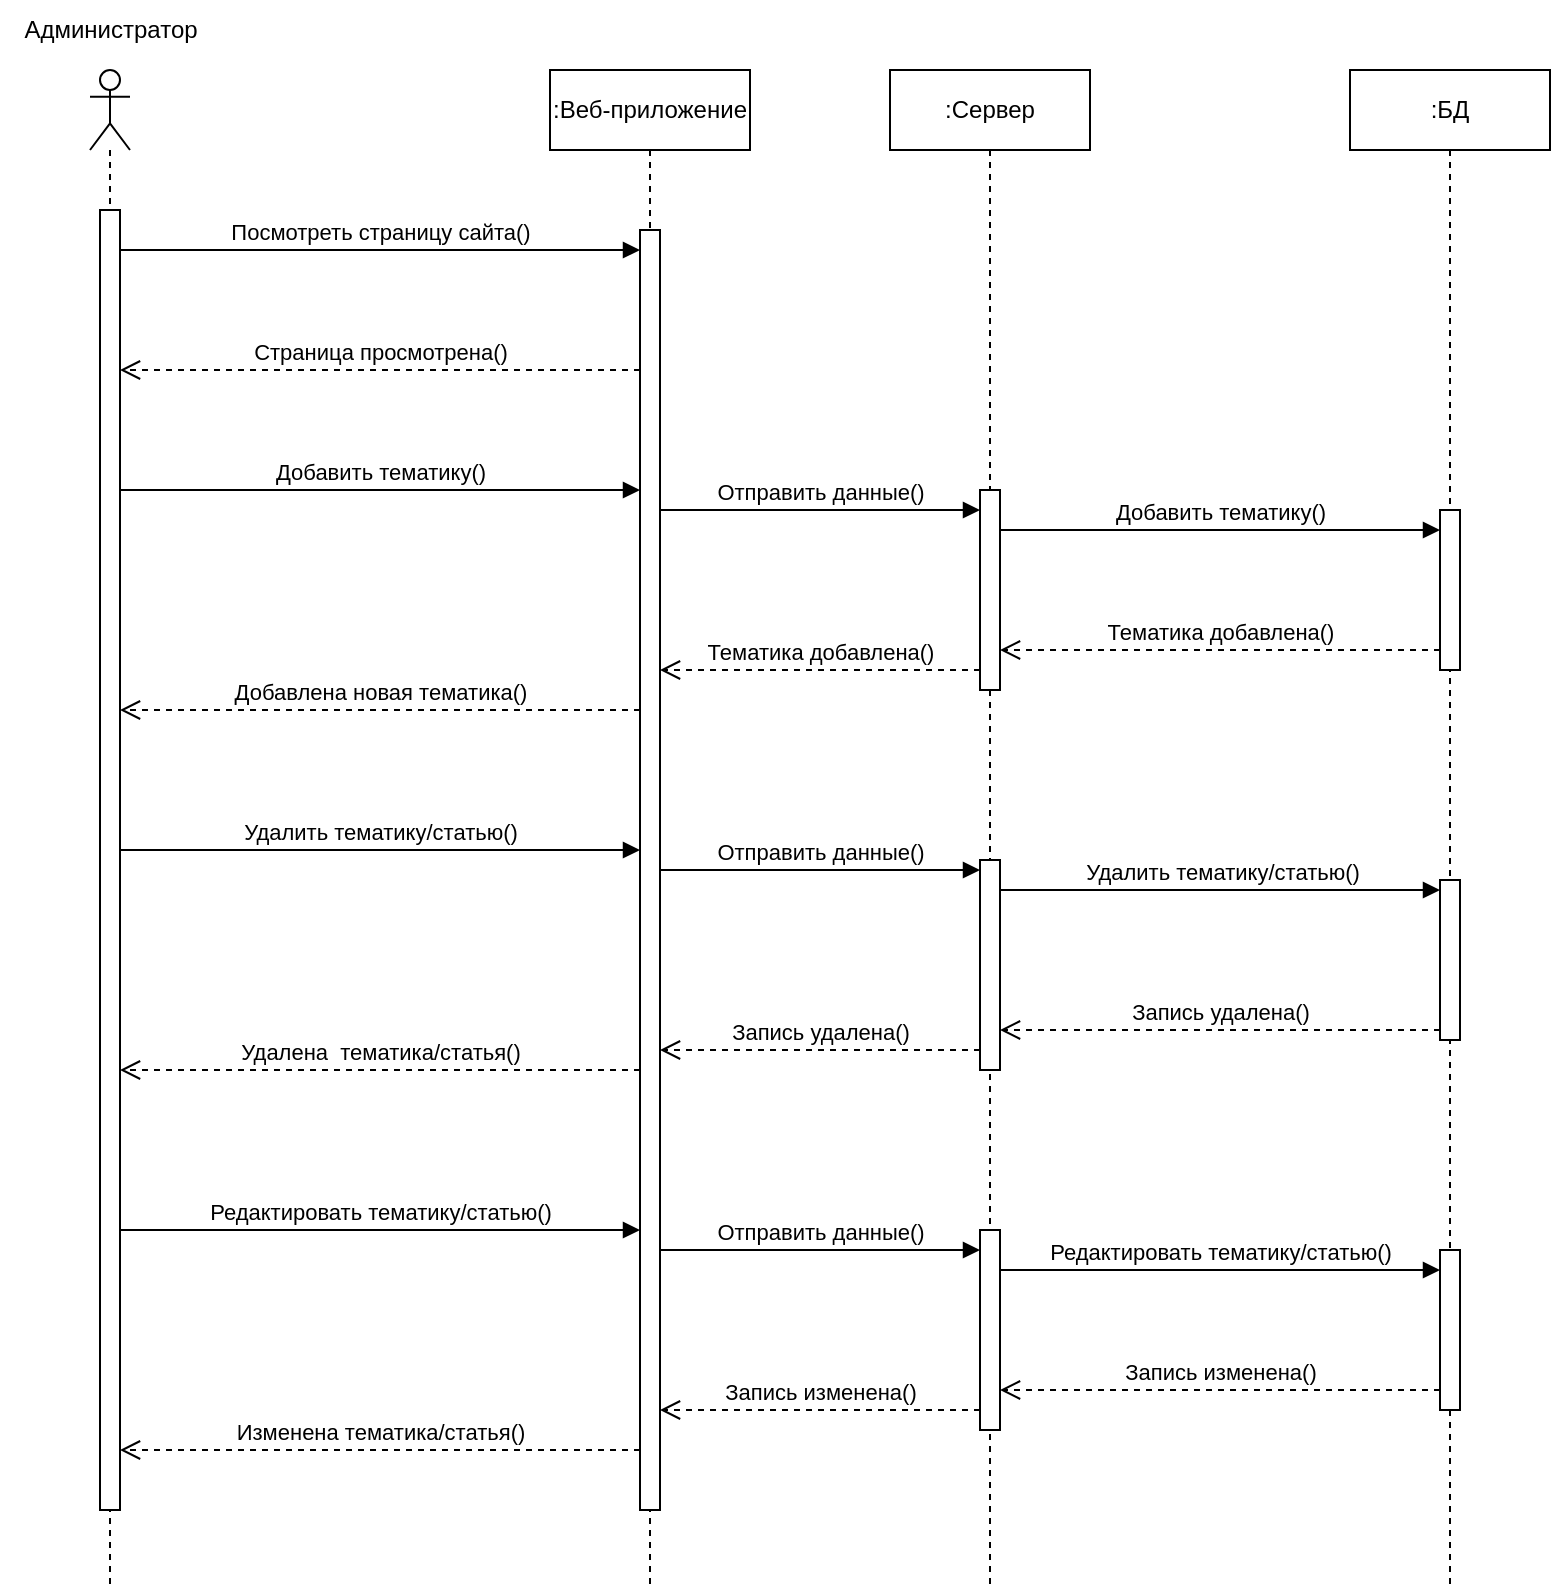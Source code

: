 <mxfile version="21.3.4" type="device">
  <diagram name="Страница 1" id="z0OcaysPYcjso5X3FhD-">
    <mxGraphModel dx="1050" dy="577" grid="1" gridSize="10" guides="1" tooltips="1" connect="1" arrows="1" fold="1" page="1" pageScale="1" pageWidth="827" pageHeight="1169" math="0" shadow="0">
      <root>
        <mxCell id="0" />
        <mxCell id="1" parent="0" />
        <mxCell id="fzwZUEE2fW5QMdkN8k67-1" value="" style="shape=umlLifeline;perimeter=lifelinePerimeter;whiteSpace=wrap;html=1;container=1;dropTarget=0;collapsible=0;recursiveResize=0;outlineConnect=0;portConstraint=eastwest;newEdgeStyle={&quot;edgeStyle&quot;:&quot;elbowEdgeStyle&quot;,&quot;elbow&quot;:&quot;vertical&quot;,&quot;curved&quot;:0,&quot;rounded&quot;:0};participant=umlActor;size=40;" parent="1" vertex="1">
          <mxGeometry x="280" y="150" width="20" height="760" as="geometry" />
        </mxCell>
        <mxCell id="fzwZUEE2fW5QMdkN8k67-35" value="" style="html=1;points=[];perimeter=orthogonalPerimeter;outlineConnect=0;targetShapes=umlLifeline;portConstraint=eastwest;newEdgeStyle={&quot;edgeStyle&quot;:&quot;elbowEdgeStyle&quot;,&quot;elbow&quot;:&quot;vertical&quot;,&quot;curved&quot;:0,&quot;rounded&quot;:0};" parent="fzwZUEE2fW5QMdkN8k67-1" vertex="1">
          <mxGeometry x="5" y="70" width="10" height="650" as="geometry" />
        </mxCell>
        <mxCell id="fzwZUEE2fW5QMdkN8k67-3" value="Администратор" style="text;html=1;align=center;verticalAlign=middle;resizable=0;points=[];autosize=1;strokeColor=none;fillColor=none;" parent="1" vertex="1">
          <mxGeometry x="235" y="115" width="110" height="30" as="geometry" />
        </mxCell>
        <mxCell id="fzwZUEE2fW5QMdkN8k67-4" value=":Веб-приложение" style="shape=umlLifeline;perimeter=lifelinePerimeter;whiteSpace=wrap;html=1;container=1;dropTarget=0;collapsible=0;recursiveResize=0;outlineConnect=0;portConstraint=eastwest;newEdgeStyle={&quot;edgeStyle&quot;:&quot;elbowEdgeStyle&quot;,&quot;elbow&quot;:&quot;vertical&quot;,&quot;curved&quot;:0,&quot;rounded&quot;:0};" parent="1" vertex="1">
          <mxGeometry x="510" y="150" width="100" height="760" as="geometry" />
        </mxCell>
        <mxCell id="fzwZUEE2fW5QMdkN8k67-32" value="" style="html=1;points=[];perimeter=orthogonalPerimeter;outlineConnect=0;targetShapes=umlLifeline;portConstraint=eastwest;newEdgeStyle={&quot;edgeStyle&quot;:&quot;elbowEdgeStyle&quot;,&quot;elbow&quot;:&quot;vertical&quot;,&quot;curved&quot;:0,&quot;rounded&quot;:0};" parent="fzwZUEE2fW5QMdkN8k67-4" vertex="1">
          <mxGeometry x="45" y="80" width="10" height="640" as="geometry" />
        </mxCell>
        <mxCell id="fzwZUEE2fW5QMdkN8k67-8" value=":Сервер" style="shape=umlLifeline;perimeter=lifelinePerimeter;whiteSpace=wrap;html=1;container=1;dropTarget=0;collapsible=0;recursiveResize=0;outlineConnect=0;portConstraint=eastwest;newEdgeStyle={&quot;edgeStyle&quot;:&quot;elbowEdgeStyle&quot;,&quot;elbow&quot;:&quot;vertical&quot;,&quot;curved&quot;:0,&quot;rounded&quot;:0};" parent="1" vertex="1">
          <mxGeometry x="680" y="150" width="100" height="760" as="geometry" />
        </mxCell>
        <mxCell id="fzwZUEE2fW5QMdkN8k67-39" value="" style="html=1;points=[];perimeter=orthogonalPerimeter;outlineConnect=0;targetShapes=umlLifeline;portConstraint=eastwest;newEdgeStyle={&quot;edgeStyle&quot;:&quot;elbowEdgeStyle&quot;,&quot;elbow&quot;:&quot;vertical&quot;,&quot;curved&quot;:0,&quot;rounded&quot;:0};" parent="fzwZUEE2fW5QMdkN8k67-8" vertex="1">
          <mxGeometry x="45" y="210" width="10" height="100" as="geometry" />
        </mxCell>
        <mxCell id="fzwZUEE2fW5QMdkN8k67-50" value="" style="html=1;points=[];perimeter=orthogonalPerimeter;outlineConnect=0;targetShapes=umlLifeline;portConstraint=eastwest;newEdgeStyle={&quot;edgeStyle&quot;:&quot;elbowEdgeStyle&quot;,&quot;elbow&quot;:&quot;vertical&quot;,&quot;curved&quot;:0,&quot;rounded&quot;:0};" parent="fzwZUEE2fW5QMdkN8k67-8" vertex="1">
          <mxGeometry x="45" y="395" width="10" height="105" as="geometry" />
        </mxCell>
        <mxCell id="fzwZUEE2fW5QMdkN8k67-70" value="" style="html=1;points=[];perimeter=orthogonalPerimeter;outlineConnect=0;targetShapes=umlLifeline;portConstraint=eastwest;newEdgeStyle={&quot;edgeStyle&quot;:&quot;elbowEdgeStyle&quot;,&quot;elbow&quot;:&quot;vertical&quot;,&quot;curved&quot;:0,&quot;rounded&quot;:0};" parent="fzwZUEE2fW5QMdkN8k67-8" vertex="1">
          <mxGeometry x="45" y="580" width="10" height="100" as="geometry" />
        </mxCell>
        <mxCell id="fzwZUEE2fW5QMdkN8k67-11" value=":БД" style="shape=umlLifeline;perimeter=lifelinePerimeter;whiteSpace=wrap;html=1;container=1;dropTarget=0;collapsible=0;recursiveResize=0;outlineConnect=0;portConstraint=eastwest;newEdgeStyle={&quot;edgeStyle&quot;:&quot;elbowEdgeStyle&quot;,&quot;elbow&quot;:&quot;vertical&quot;,&quot;curved&quot;:0,&quot;rounded&quot;:0};" parent="1" vertex="1">
          <mxGeometry x="910" y="150" width="100" height="760" as="geometry" />
        </mxCell>
        <mxCell id="fzwZUEE2fW5QMdkN8k67-42" value="" style="html=1;points=[];perimeter=orthogonalPerimeter;outlineConnect=0;targetShapes=umlLifeline;portConstraint=eastwest;newEdgeStyle={&quot;edgeStyle&quot;:&quot;elbowEdgeStyle&quot;,&quot;elbow&quot;:&quot;vertical&quot;,&quot;curved&quot;:0,&quot;rounded&quot;:0};" parent="fzwZUEE2fW5QMdkN8k67-11" vertex="1">
          <mxGeometry x="45" y="220" width="10" height="80" as="geometry" />
        </mxCell>
        <mxCell id="fzwZUEE2fW5QMdkN8k67-53" value="" style="html=1;points=[];perimeter=orthogonalPerimeter;outlineConnect=0;targetShapes=umlLifeline;portConstraint=eastwest;newEdgeStyle={&quot;edgeStyle&quot;:&quot;elbowEdgeStyle&quot;,&quot;elbow&quot;:&quot;vertical&quot;,&quot;curved&quot;:0,&quot;rounded&quot;:0};" parent="fzwZUEE2fW5QMdkN8k67-11" vertex="1">
          <mxGeometry x="45" y="405" width="10" height="80" as="geometry" />
        </mxCell>
        <mxCell id="fzwZUEE2fW5QMdkN8k67-73" value="" style="html=1;points=[];perimeter=orthogonalPerimeter;outlineConnect=0;targetShapes=umlLifeline;portConstraint=eastwest;newEdgeStyle={&quot;edgeStyle&quot;:&quot;elbowEdgeStyle&quot;,&quot;elbow&quot;:&quot;vertical&quot;,&quot;curved&quot;:0,&quot;rounded&quot;:0};" parent="fzwZUEE2fW5QMdkN8k67-11" vertex="1">
          <mxGeometry x="45" y="590" width="10" height="80" as="geometry" />
        </mxCell>
        <mxCell id="fzwZUEE2fW5QMdkN8k67-33" value="Посмотреть страницу сайта()" style="html=1;verticalAlign=bottom;endArrow=block;edgeStyle=elbowEdgeStyle;elbow=vertical;curved=0;rounded=0;" parent="1" source="fzwZUEE2fW5QMdkN8k67-35" target="fzwZUEE2fW5QMdkN8k67-32" edge="1">
          <mxGeometry relative="1" as="geometry">
            <mxPoint x="389" y="230" as="sourcePoint" />
            <Array as="points">
              <mxPoint x="330" y="240" />
            </Array>
          </mxGeometry>
        </mxCell>
        <mxCell id="fzwZUEE2fW5QMdkN8k67-34" value="Страница просмотрена()" style="html=1;verticalAlign=bottom;endArrow=open;dashed=1;endSize=8;edgeStyle=elbowEdgeStyle;elbow=vertical;curved=0;rounded=0;" parent="1" source="fzwZUEE2fW5QMdkN8k67-32" target="fzwZUEE2fW5QMdkN8k67-35" edge="1">
          <mxGeometry relative="1" as="geometry">
            <mxPoint x="389" y="305" as="targetPoint" />
            <Array as="points">
              <mxPoint x="330" y="300" />
            </Array>
          </mxGeometry>
        </mxCell>
        <mxCell id="fzwZUEE2fW5QMdkN8k67-37" value="Добавить тематику()" style="html=1;verticalAlign=bottom;endArrow=block;edgeStyle=elbowEdgeStyle;elbow=vertical;curved=0;rounded=0;" parent="1" source="fzwZUEE2fW5QMdkN8k67-35" edge="1">
          <mxGeometry relative="1" as="geometry">
            <mxPoint x="389" y="350" as="sourcePoint" />
            <mxPoint x="555" y="360" as="targetPoint" />
            <Array as="points">
              <mxPoint x="330" y="360" />
            </Array>
            <mxPoint as="offset" />
          </mxGeometry>
        </mxCell>
        <mxCell id="fzwZUEE2fW5QMdkN8k67-38" value="Добавлена новая тематика()" style="html=1;verticalAlign=bottom;endArrow=open;dashed=1;endSize=8;edgeStyle=elbowEdgeStyle;elbow=vertical;curved=0;rounded=0;" parent="1" target="fzwZUEE2fW5QMdkN8k67-35" edge="1">
          <mxGeometry relative="1" as="geometry">
            <mxPoint x="389" y="425" as="targetPoint" />
            <mxPoint x="555" y="470" as="sourcePoint" />
            <Array as="points">
              <mxPoint x="380" y="470" />
              <mxPoint x="470" y="440" />
              <mxPoint x="330" y="420" />
            </Array>
          </mxGeometry>
        </mxCell>
        <mxCell id="fzwZUEE2fW5QMdkN8k67-40" value="Отправить данные()" style="html=1;verticalAlign=bottom;endArrow=block;edgeStyle=elbowEdgeStyle;elbow=vertical;curved=0;rounded=0;" parent="1" target="fzwZUEE2fW5QMdkN8k67-39" edge="1">
          <mxGeometry relative="1" as="geometry">
            <mxPoint x="565" y="370" as="sourcePoint" />
            <Array as="points">
              <mxPoint x="570" y="370" />
            </Array>
          </mxGeometry>
        </mxCell>
        <mxCell id="fzwZUEE2fW5QMdkN8k67-41" value="Тематика добавлена()" style="html=1;verticalAlign=bottom;endArrow=open;dashed=1;endSize=8;edgeStyle=elbowEdgeStyle;elbow=vertical;curved=0;rounded=0;" parent="1" source="fzwZUEE2fW5QMdkN8k67-39" edge="1">
          <mxGeometry relative="1" as="geometry">
            <mxPoint x="565" y="450" as="targetPoint" />
            <Array as="points">
              <mxPoint x="660" y="450" />
              <mxPoint x="560" y="430" />
            </Array>
          </mxGeometry>
        </mxCell>
        <mxCell id="fzwZUEE2fW5QMdkN8k67-43" value="Добавить тематику()" style="html=1;verticalAlign=bottom;endArrow=block;edgeStyle=elbowEdgeStyle;elbow=vertical;curved=0;rounded=0;" parent="1" source="fzwZUEE2fW5QMdkN8k67-39" target="fzwZUEE2fW5QMdkN8k67-42" edge="1">
          <mxGeometry relative="1" as="geometry">
            <mxPoint x="795" y="370" as="sourcePoint" />
            <Array as="points">
              <mxPoint x="770" y="380" />
              <mxPoint x="740" y="370" />
            </Array>
          </mxGeometry>
        </mxCell>
        <mxCell id="fzwZUEE2fW5QMdkN8k67-44" value="Тематика добавлена()" style="html=1;verticalAlign=bottom;endArrow=open;dashed=1;endSize=8;edgeStyle=elbowEdgeStyle;elbow=vertical;curved=0;rounded=0;" parent="1" source="fzwZUEE2fW5QMdkN8k67-42" target="fzwZUEE2fW5QMdkN8k67-39" edge="1">
          <mxGeometry x="0.005" relative="1" as="geometry">
            <mxPoint x="875" y="445" as="targetPoint" />
            <Array as="points">
              <mxPoint x="790" y="440" />
            </Array>
            <mxPoint as="offset" />
          </mxGeometry>
        </mxCell>
        <mxCell id="fzwZUEE2fW5QMdkN8k67-48" value="Удалить тематику/статью()" style="html=1;verticalAlign=bottom;endArrow=block;edgeStyle=elbowEdgeStyle;elbow=vertical;curved=0;rounded=0;" parent="1" source="fzwZUEE2fW5QMdkN8k67-35" edge="1">
          <mxGeometry relative="1" as="geometry">
            <mxPoint x="485" y="530" as="sourcePoint" />
            <mxPoint x="555" y="540" as="targetPoint" />
            <Array as="points">
              <mxPoint x="350" y="540" />
            </Array>
          </mxGeometry>
        </mxCell>
        <mxCell id="fzwZUEE2fW5QMdkN8k67-49" value="Удалена&amp;nbsp; тематика/статья()" style="html=1;verticalAlign=bottom;endArrow=open;dashed=1;endSize=8;edgeStyle=elbowEdgeStyle;elbow=vertical;curved=0;rounded=0;" parent="1" target="fzwZUEE2fW5QMdkN8k67-35" edge="1">
          <mxGeometry relative="1" as="geometry">
            <mxPoint x="485" y="605" as="targetPoint" />
            <mxPoint x="555" y="650" as="sourcePoint" />
            <Array as="points">
              <mxPoint x="480" y="650" />
              <mxPoint x="510" y="620" />
              <mxPoint x="370" y="600" />
            </Array>
          </mxGeometry>
        </mxCell>
        <mxCell id="fzwZUEE2fW5QMdkN8k67-51" value="Отправить данные()" style="html=1;verticalAlign=bottom;endArrow=block;edgeStyle=elbowEdgeStyle;elbow=vertical;curved=0;rounded=0;" parent="1" target="fzwZUEE2fW5QMdkN8k67-50" edge="1">
          <mxGeometry relative="1" as="geometry">
            <mxPoint x="565" y="550" as="sourcePoint" />
            <Array as="points">
              <mxPoint x="600" y="550" />
            </Array>
          </mxGeometry>
        </mxCell>
        <mxCell id="fzwZUEE2fW5QMdkN8k67-52" value="Запись удалена()" style="html=1;verticalAlign=bottom;endArrow=open;dashed=1;endSize=8;edgeStyle=elbowEdgeStyle;elbow=vertical;curved=0;rounded=0;" parent="1" source="fzwZUEE2fW5QMdkN8k67-50" edge="1">
          <mxGeometry relative="1" as="geometry">
            <mxPoint x="565" y="640" as="targetPoint" />
            <Array as="points">
              <mxPoint x="620" y="640" />
              <mxPoint x="600" y="620" />
            </Array>
          </mxGeometry>
        </mxCell>
        <mxCell id="fzwZUEE2fW5QMdkN8k67-54" value="Удалить&amp;nbsp;тематику/статью()" style="html=1;verticalAlign=bottom;endArrow=block;edgeStyle=elbowEdgeStyle;elbow=vertical;curved=0;rounded=0;" parent="1" source="fzwZUEE2fW5QMdkN8k67-50" target="fzwZUEE2fW5QMdkN8k67-53" edge="1">
          <mxGeometry x="0.005" relative="1" as="geometry">
            <mxPoint x="885" y="555" as="sourcePoint" />
            <Array as="points">
              <mxPoint x="780" y="560" />
            </Array>
            <mxPoint as="offset" />
          </mxGeometry>
        </mxCell>
        <mxCell id="fzwZUEE2fW5QMdkN8k67-55" value="Запись удалена()" style="html=1;verticalAlign=bottom;endArrow=open;dashed=1;endSize=8;edgeStyle=elbowEdgeStyle;elbow=vertical;curved=0;rounded=0;" parent="1" source="fzwZUEE2fW5QMdkN8k67-53" target="fzwZUEE2fW5QMdkN8k67-50" edge="1">
          <mxGeometry relative="1" as="geometry">
            <mxPoint x="885" y="630" as="targetPoint" />
            <Array as="points">
              <mxPoint x="800" y="630" />
            </Array>
          </mxGeometry>
        </mxCell>
        <mxCell id="fzwZUEE2fW5QMdkN8k67-69" value="Редактировать тематику/статью()" style="html=1;verticalAlign=bottom;endArrow=block;edgeStyle=elbowEdgeStyle;elbow=vertical;curved=0;rounded=0;" parent="1" source="fzwZUEE2fW5QMdkN8k67-35" target="fzwZUEE2fW5QMdkN8k67-32" edge="1">
          <mxGeometry width="80" relative="1" as="geometry">
            <mxPoint x="410" y="890" as="sourcePoint" />
            <mxPoint x="490" y="890" as="targetPoint" />
            <Array as="points">
              <mxPoint x="460" y="730" />
              <mxPoint x="480" y="870" />
            </Array>
          </mxGeometry>
        </mxCell>
        <mxCell id="fzwZUEE2fW5QMdkN8k67-71" value="Отправить данные()" style="html=1;verticalAlign=bottom;endArrow=block;edgeStyle=elbowEdgeStyle;elbow=vertical;curved=0;rounded=0;" parent="1" source="fzwZUEE2fW5QMdkN8k67-32" target="fzwZUEE2fW5QMdkN8k67-70" edge="1">
          <mxGeometry relative="1" as="geometry">
            <mxPoint x="655" y="890" as="sourcePoint" />
            <Array as="points">
              <mxPoint x="650" y="740" />
              <mxPoint x="600" y="900" />
            </Array>
          </mxGeometry>
        </mxCell>
        <mxCell id="fzwZUEE2fW5QMdkN8k67-72" value="Запись изменена()" style="html=1;verticalAlign=bottom;endArrow=open;dashed=1;endSize=8;edgeStyle=elbowEdgeStyle;elbow=vertical;curved=0;rounded=0;" parent="1" source="fzwZUEE2fW5QMdkN8k67-70" target="fzwZUEE2fW5QMdkN8k67-32" edge="1">
          <mxGeometry relative="1" as="geometry">
            <mxPoint x="655" y="965" as="targetPoint" />
            <Array as="points">
              <mxPoint x="640" y="820" />
              <mxPoint x="700" y="980" />
              <mxPoint x="660" y="970" />
              <mxPoint x="600" y="960" />
            </Array>
          </mxGeometry>
        </mxCell>
        <mxCell id="fzwZUEE2fW5QMdkN8k67-74" value="Редактировать тематику/статью()" style="html=1;verticalAlign=bottom;endArrow=block;edgeStyle=elbowEdgeStyle;elbow=vertical;curved=0;rounded=0;" parent="1" source="fzwZUEE2fW5QMdkN8k67-70" target="fzwZUEE2fW5QMdkN8k67-73" edge="1">
          <mxGeometry relative="1" as="geometry">
            <mxPoint x="885" y="900" as="sourcePoint" />
            <Array as="points">
              <mxPoint x="880" y="750" />
              <mxPoint x="750" y="910" />
            </Array>
          </mxGeometry>
        </mxCell>
        <mxCell id="fzwZUEE2fW5QMdkN8k67-75" value="Запись изменена()" style="html=1;verticalAlign=bottom;endArrow=open;dashed=1;endSize=8;edgeStyle=elbowEdgeStyle;elbow=vertical;curved=0;rounded=0;" parent="1" source="fzwZUEE2fW5QMdkN8k67-73" target="fzwZUEE2fW5QMdkN8k67-70" edge="1">
          <mxGeometry relative="1" as="geometry">
            <mxPoint x="885" y="975" as="targetPoint" />
            <Array as="points">
              <mxPoint x="870" y="810" />
              <mxPoint x="770" y="970" />
            </Array>
          </mxGeometry>
        </mxCell>
        <mxCell id="fzwZUEE2fW5QMdkN8k67-78" value="Изменена тематика/статья()" style="html=1;verticalAlign=bottom;endArrow=open;dashed=1;endSize=8;edgeStyle=elbowEdgeStyle;elbow=vertical;curved=0;rounded=0;" parent="1" source="fzwZUEE2fW5QMdkN8k67-32" target="fzwZUEE2fW5QMdkN8k67-35" edge="1">
          <mxGeometry relative="1" as="geometry">
            <mxPoint x="470" y="1010" as="sourcePoint" />
            <mxPoint x="390" y="1010" as="targetPoint" />
            <Array as="points">
              <mxPoint x="450" y="840" />
              <mxPoint x="500" y="1000" />
            </Array>
          </mxGeometry>
        </mxCell>
      </root>
    </mxGraphModel>
  </diagram>
</mxfile>
